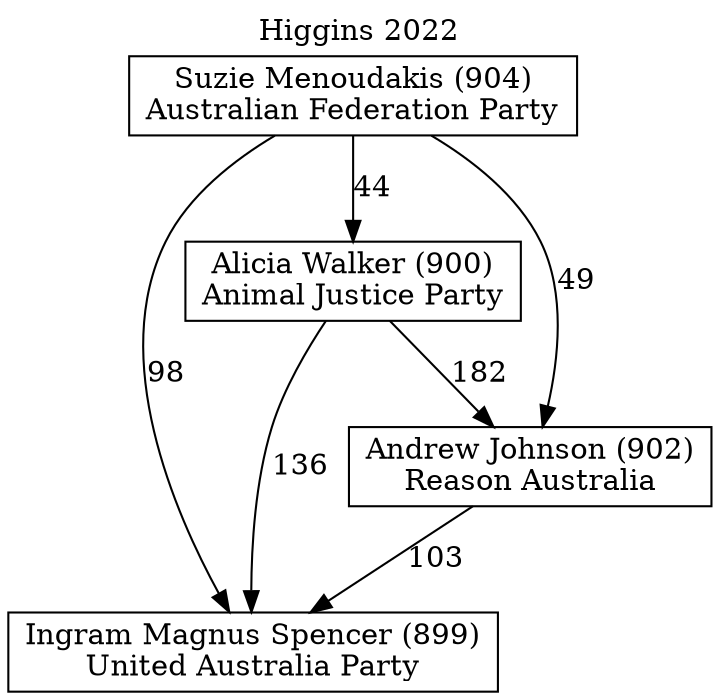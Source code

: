 // House preference flow
digraph "Ingram Magnus Spencer (899)_Higgins_2022" {
	graph [label="Higgins 2022" labelloc=t mclimit=10]
	node [shape=box]
	"Alicia Walker (900)" [label="Alicia Walker (900)
Animal Justice Party"]
	"Ingram Magnus Spencer (899)" [label="Ingram Magnus Spencer (899)
United Australia Party"]
	"Andrew Johnson (902)" [label="Andrew Johnson (902)
Reason Australia"]
	"Suzie Menoudakis (904)" [label="Suzie Menoudakis (904)
Australian Federation Party"]
	"Alicia Walker (900)" -> "Andrew Johnson (902)" [label=182]
	"Suzie Menoudakis (904)" -> "Alicia Walker (900)" [label=44]
	"Alicia Walker (900)" -> "Ingram Magnus Spencer (899)" [label=136]
	"Suzie Menoudakis (904)" -> "Ingram Magnus Spencer (899)" [label=98]
	"Suzie Menoudakis (904)" -> "Andrew Johnson (902)" [label=49]
	"Andrew Johnson (902)" -> "Ingram Magnus Spencer (899)" [label=103]
}
